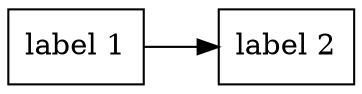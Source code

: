 digraph {
	graph [rankdir=LR]
	1 [label="label 1" shape=record]
	2 [label="label 2" shape=record]
	1 -> 2
}
